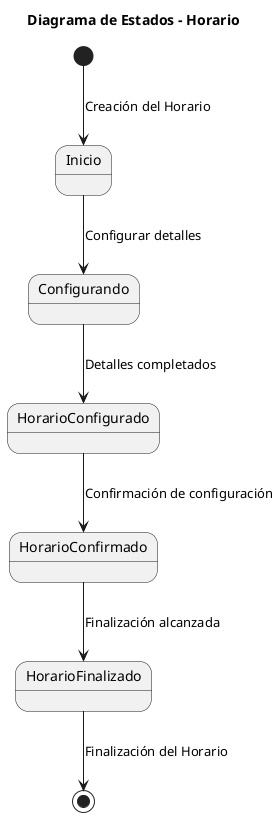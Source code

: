 @startuml
title Diagrama de Estados - Horario

[*] --> Inicio : Creación del Horario
Inicio --> Configurando : Configurar detalles
Configurando --> HorarioConfigurado : Detalles completados
HorarioConfigurado --> HorarioConfirmado : Confirmación de configuración
HorarioConfirmado --> HorarioFinalizado : Finalización alcanzada
HorarioFinalizado --> [*] : Finalización del Horario

@enduml
